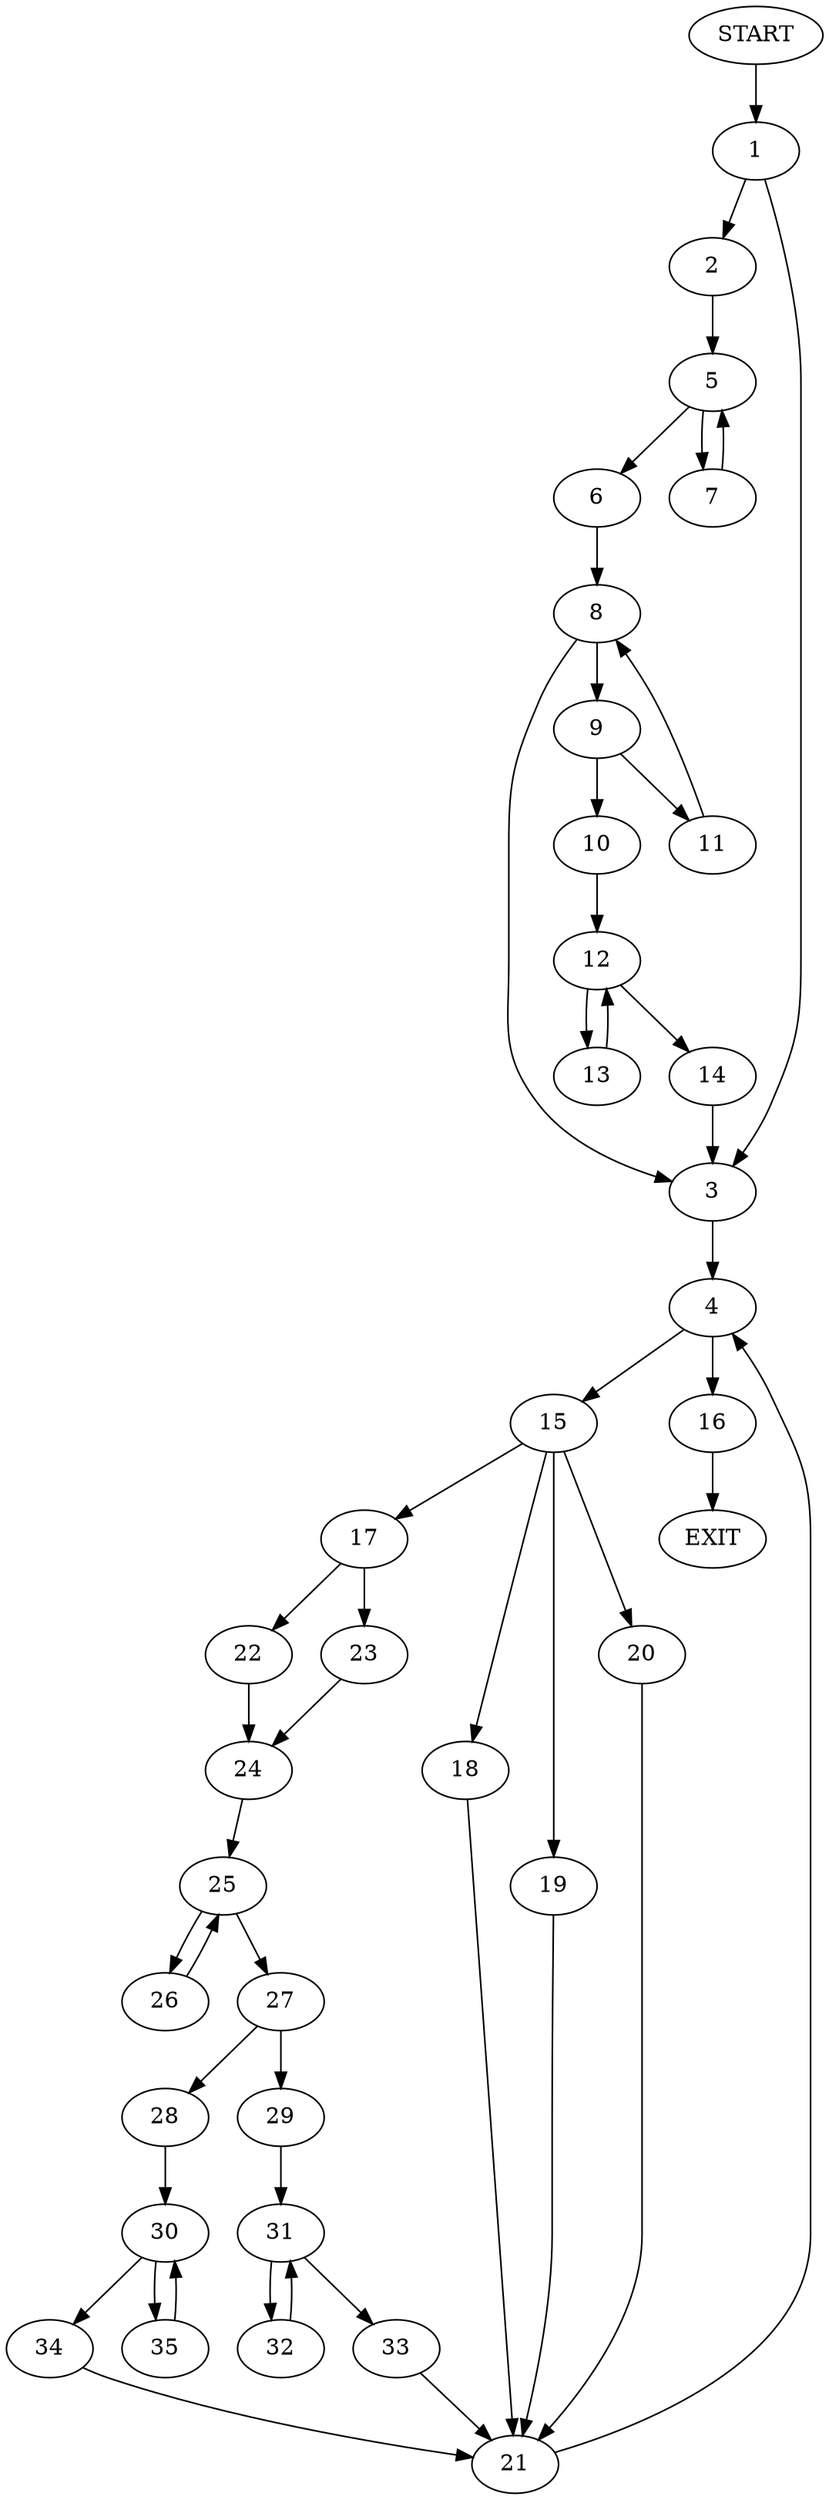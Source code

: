 digraph {
0 [label="START"]
36 [label="EXIT"]
0 -> 1
1 -> 2
1 -> 3
3 -> 4
2 -> 5
5 -> 6
5 -> 7
7 -> 5
6 -> 8
8 -> 9
8 -> 3
9 -> 10
9 -> 11
11 -> 8
10 -> 12
12 -> 13
12 -> 14
13 -> 12
14 -> 3
4 -> 15
4 -> 16
16 -> 36
15 -> 17
15 -> 18
15 -> 19
15 -> 20
19 -> 21
18 -> 21
20 -> 21
17 -> 22
17 -> 23
23 -> 24
22 -> 24
24 -> 25
25 -> 26
25 -> 27
27 -> 28
27 -> 29
26 -> 25
28 -> 30
29 -> 31
31 -> 32
31 -> 33
33 -> 21
32 -> 31
21 -> 4
30 -> 34
30 -> 35
35 -> 30
34 -> 21
}
